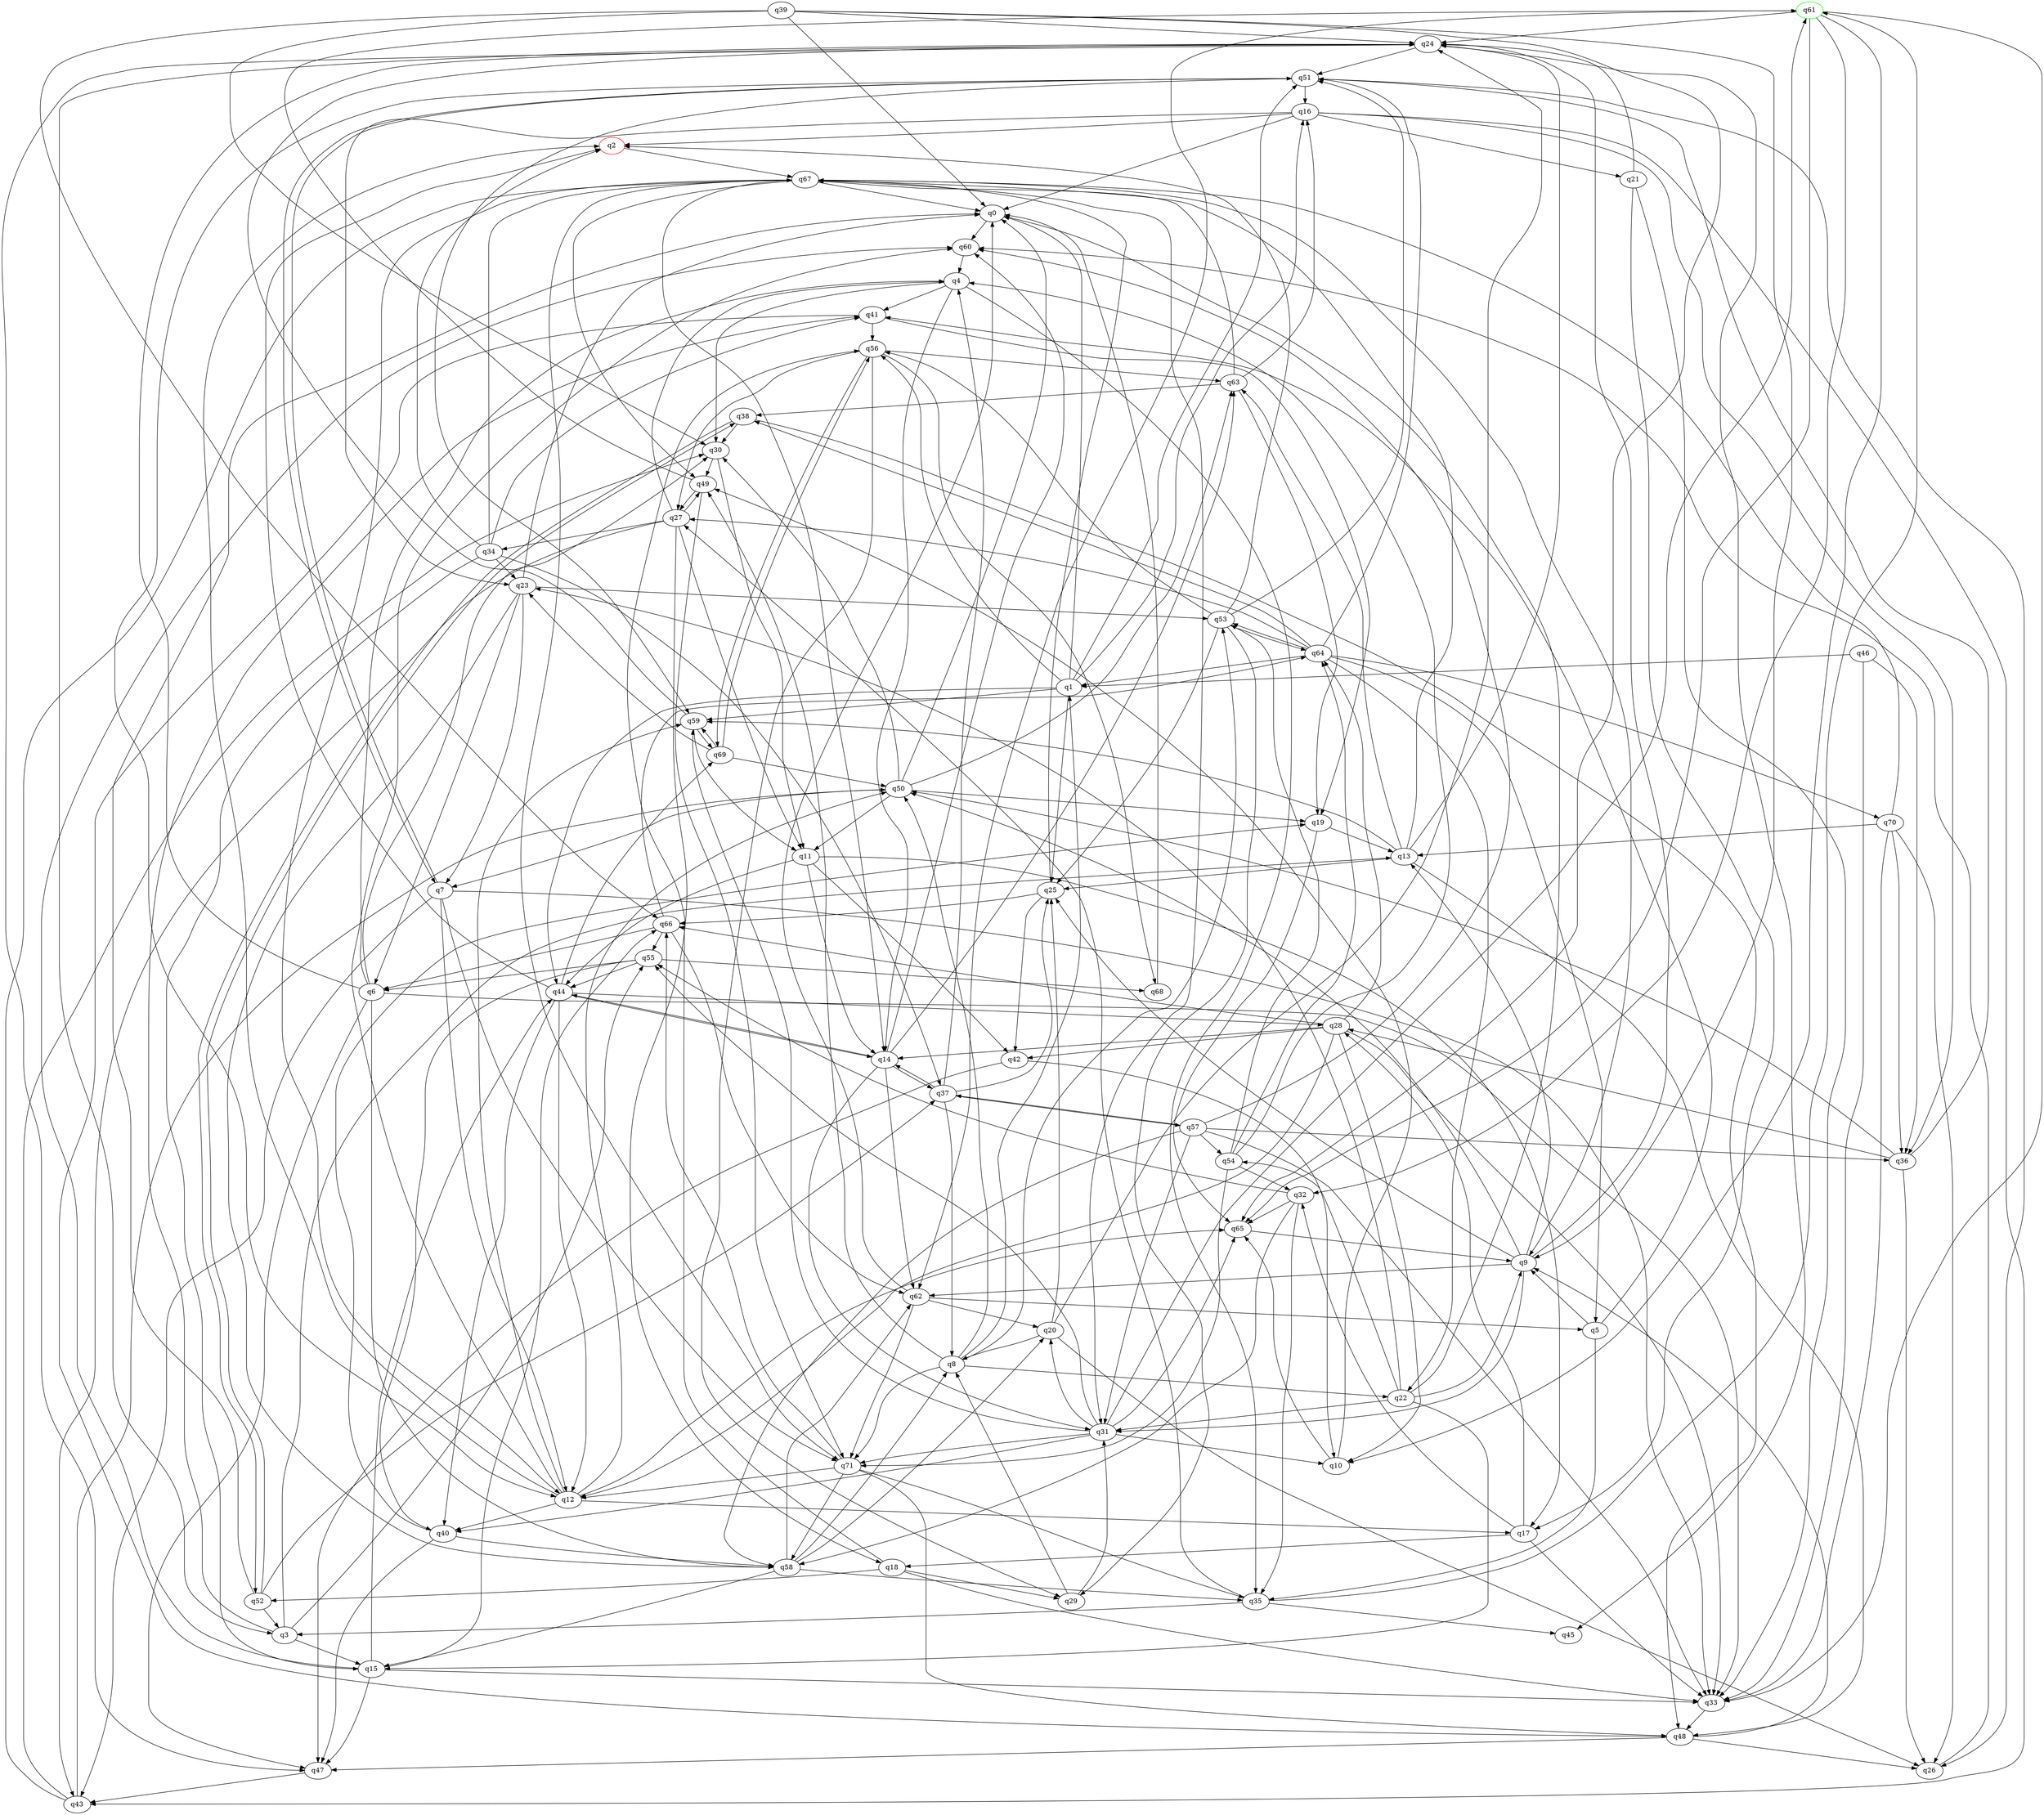 digraph A{
q61 [initial=1,color=green];
q2 [final=1,color=red];
q0 -> q60;
q1 -> q0;
q1 -> q16;
q1 -> q25;
q1 -> q44;
q1 -> q51;
q1 -> q56;
q1 -> q59;
q2 -> q67;
q3 -> q13;
q3 -> q15;
q3 -> q41;
q3 -> q55;
q4 -> q14;
q4 -> q30;
q4 -> q35;
q4 -> q41;
q5 -> q9;
q5 -> q35;
q5 -> q41;
q6 -> q4;
q6 -> q24;
q6 -> q30;
q6 -> q33;
q6 -> q47;
q6 -> q58;
q7 -> q12;
q7 -> q33;
q7 -> q43;
q7 -> q51;
q7 -> q71;
q8 -> q1;
q8 -> q22;
q8 -> q49;
q8 -> q50;
q8 -> q53;
q8 -> q71;
q9 -> q13;
q9 -> q24;
q9 -> q25;
q9 -> q31;
q9 -> q50;
q9 -> q62;
q10 -> q49;
q10 -> q65;
q11 -> q14;
q11 -> q17;
q11 -> q42;
q11 -> q44;
q12 -> q2;
q12 -> q17;
q12 -> q40;
q12 -> q50;
q12 -> q59;
q12 -> q60;
q12 -> q65;
q13 -> q24;
q13 -> q25;
q13 -> q48;
q13 -> q59;
q13 -> q63;
q13 -> q67;
q14 -> q31;
q14 -> q37;
q14 -> q44;
q14 -> q60;
q14 -> q62;
q14 -> q63;
q15 -> q33;
q15 -> q44;
q15 -> q47;
q15 -> q60;
q15 -> q66;
q16 -> q0;
q16 -> q2;
q16 -> q21;
q16 -> q23;
q16 -> q36;
q16 -> q43;
q17 -> q18;
q17 -> q28;
q17 -> q32;
q17 -> q33;
q18 -> q29;
q18 -> q33;
q18 -> q52;
q18 -> q56;
q19 -> q13;
q19 -> q65;
q20 -> q8;
q20 -> q24;
q20 -> q25;
q20 -> q26;
q21 -> q17;
q21 -> q24;
q21 -> q33;
q22 -> q0;
q22 -> q9;
q22 -> q15;
q22 -> q23;
q22 -> q31;
q22 -> q54;
q23 -> q0;
q23 -> q6;
q23 -> q7;
q23 -> q53;
q23 -> q58;
q24 -> q3;
q24 -> q45;
q24 -> q47;
q24 -> q51;
q25 -> q42;
q25 -> q66;
q25 -> q67;
q26 -> q60;
q27 -> q4;
q27 -> q11;
q27 -> q18;
q27 -> q34;
q27 -> q43;
q27 -> q49;
q28 -> q10;
q28 -> q12;
q28 -> q14;
q28 -> q33;
q28 -> q42;
q28 -> q64;
q28 -> q66;
q29 -> q8;
q29 -> q31;
q30 -> q11;
q30 -> q49;
q31 -> q10;
q31 -> q20;
q31 -> q40;
q31 -> q55;
q31 -> q59;
q31 -> q61;
q31 -> q65;
q31 -> q71;
q32 -> q35;
q32 -> q55;
q32 -> q58;
q32 -> q65;
q33 -> q48;
q34 -> q2;
q34 -> q15;
q34 -> q23;
q34 -> q37;
q34 -> q41;
q34 -> q67;
q35 -> q3;
q35 -> q27;
q35 -> q45;
q35 -> q61;
q36 -> q26;
q36 -> q28;
q36 -> q50;
q36 -> q51;
q37 -> q4;
q37 -> q8;
q37 -> q14;
q37 -> q25;
q37 -> q57;
q38 -> q30;
q38 -> q48;
q38 -> q52;
q39 -> q0;
q39 -> q9;
q39 -> q24;
q39 -> q30;
q39 -> q65;
q39 -> q66;
q40 -> q19;
q40 -> q47;
q40 -> q58;
q41 -> q19;
q41 -> q48;
q41 -> q56;
q42 -> q10;
q42 -> q47;
q43 -> q30;
q43 -> q50;
q43 -> q67;
q44 -> q2;
q44 -> q12;
q44 -> q14;
q44 -> q28;
q44 -> q40;
q44 -> q69;
q46 -> q1;
q46 -> q33;
q46 -> q36;
q47 -> q43;
q48 -> q9;
q48 -> q26;
q48 -> q47;
q49 -> q27;
q49 -> q61;
q49 -> q71;
q50 -> q0;
q50 -> q7;
q50 -> q11;
q50 -> q19;
q50 -> q30;
q50 -> q63;
q51 -> q7;
q51 -> q12;
q51 -> q16;
q51 -> q26;
q51 -> q59;
q52 -> q0;
q52 -> q3;
q52 -> q37;
q52 -> q38;
q53 -> q2;
q53 -> q25;
q53 -> q29;
q53 -> q51;
q53 -> q56;
q53 -> q64;
q54 -> q4;
q54 -> q32;
q54 -> q53;
q54 -> q64;
q54 -> q71;
q55 -> q6;
q55 -> q40;
q55 -> q44;
q55 -> q68;
q56 -> q27;
q56 -> q29;
q56 -> q63;
q56 -> q68;
q56 -> q69;
q57 -> q31;
q57 -> q33;
q57 -> q36;
q57 -> q37;
q57 -> q54;
q57 -> q58;
q57 -> q60;
q58 -> q8;
q58 -> q15;
q58 -> q20;
q58 -> q35;
q58 -> q62;
q59 -> q11;
q59 -> q24;
q59 -> q69;
q60 -> q4;
q61 -> q10;
q61 -> q24;
q61 -> q32;
q61 -> q33;
q61 -> q62;
q61 -> q65;
q62 -> q0;
q62 -> q5;
q62 -> q20;
q62 -> q71;
q63 -> q16;
q63 -> q19;
q63 -> q38;
q63 -> q67;
q64 -> q1;
q64 -> q5;
q64 -> q22;
q64 -> q27;
q64 -> q38;
q64 -> q51;
q64 -> q53;
q64 -> q70;
q65 -> q9;
q66 -> q6;
q66 -> q55;
q66 -> q62;
q66 -> q64;
q67 -> q0;
q67 -> q9;
q67 -> q12;
q67 -> q14;
q67 -> q31;
q67 -> q49;
q67 -> q71;
q68 -> q0;
q69 -> q23;
q69 -> q50;
q69 -> q56;
q69 -> q59;
q70 -> q13;
q70 -> q26;
q70 -> q33;
q70 -> q36;
q70 -> q67;
q71 -> q12;
q71 -> q35;
q71 -> q48;
q71 -> q58;
q71 -> q66;
}